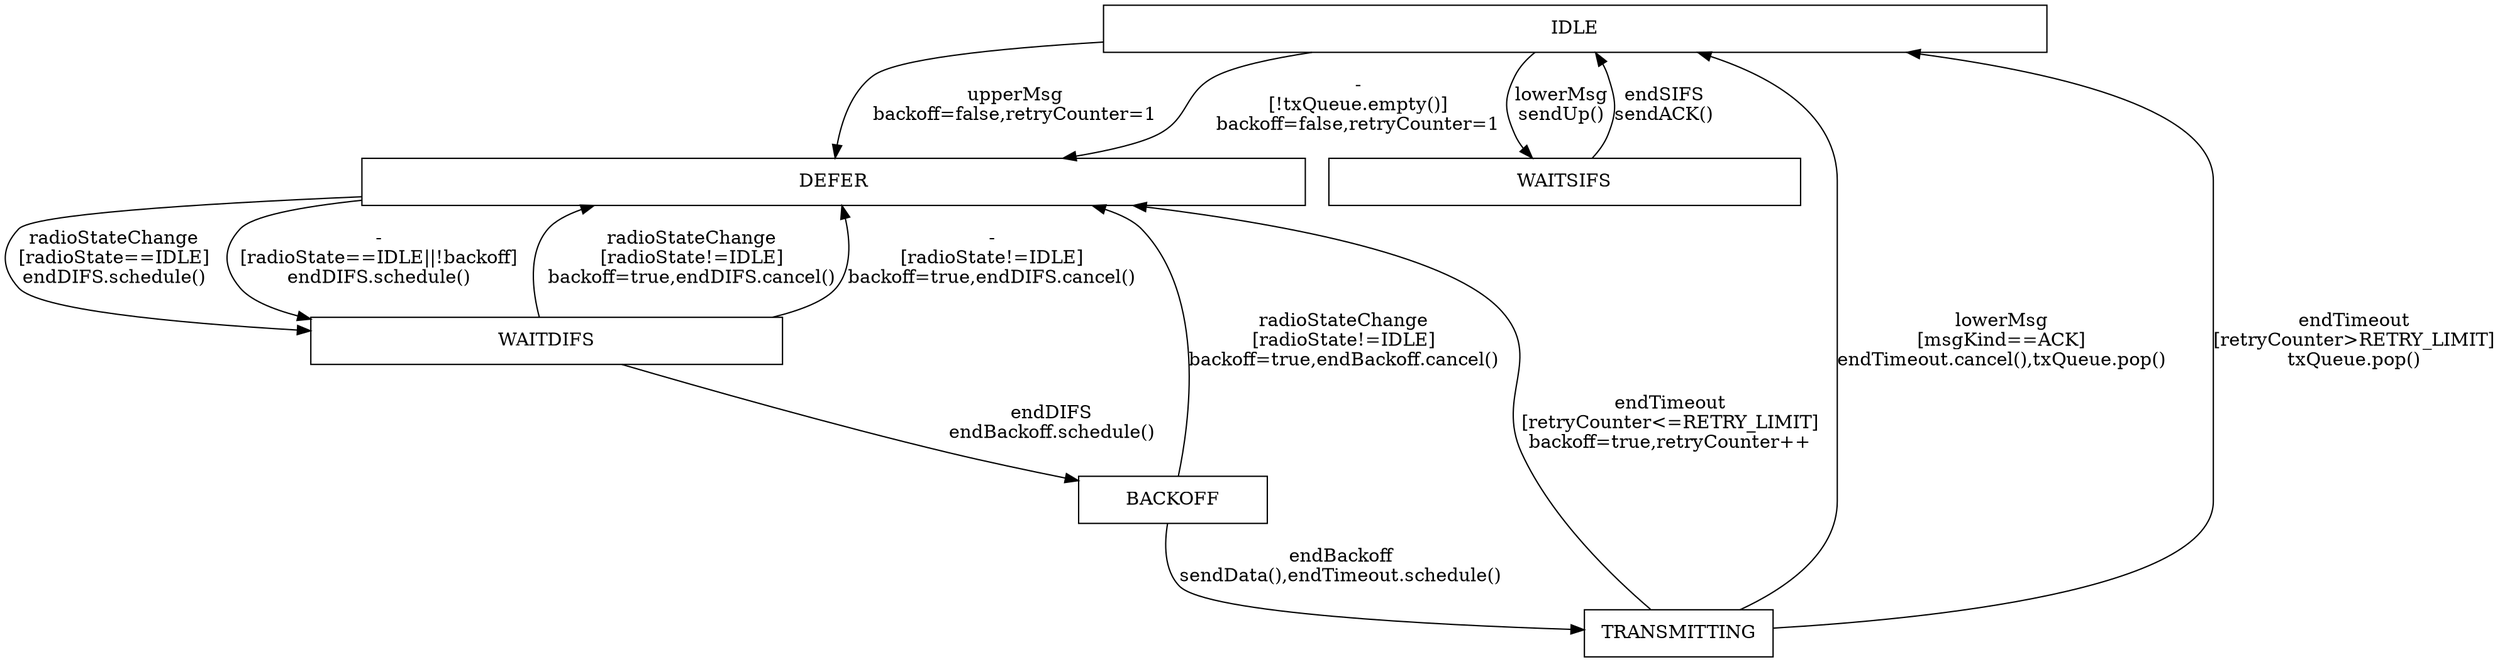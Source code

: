 digraph g {
   IDLE         [shape=box,width=10];
   DEFER        [shape=box,width=10];
   WAITDIFS     [shape=box,width=5];
   BACKOFF      [shape=box,width=2];
   TRANSMITTING [shape=box,width=2];
   WAITSIFS     [shape=box,width=5];

   IDLE -> DEFER           [label="upperMsg\nbackoff=false,retryCounter=1"];
   IDLE -> DEFER           [label="-\n[!txQueue.empty()]\nbackoff=false,retryCounter=1"];
   IDLE -> WAITSIFS        [label="lowerMsg\nsendUp()"];
   DEFER -> WAITDIFS       [label="radioStateChange\n[radioState==IDLE]\nendDIFS.schedule()"];
   DEFER -> WAITDIFS       [label="-\n[radioState==IDLE||!backoff]\nendDIFS.schedule()"];
   WAITDIFS -> DEFER       [label="radioStateChange\n[radioState!=IDLE]\nbackoff=true,endDIFS.cancel()"]
   WAITDIFS -> DEFER       [label="-\n[radioState!=IDLE]\nbackoff=true,endDIFS.cancel()"]
   WAITDIFS -> BACKOFF     [label="endDIFS\nendBackoff.schedule()"]
   BACKOFF -> DEFER        [label="radioStateChange\n[radioState!=IDLE]\nbackoff=true,endBackoff.cancel()"]
   BACKOFF -> TRANSMITTING [label="endBackoff\nsendData(),endTimeout.schedule()"]
   TRANSMITTING -> IDLE    [label="lowerMsg\n[msgKind==ACK]\nendTimeout.cancel(),txQueue.pop()"]
   TRANSMITTING -> IDLE    [label="endTimeout\n[retryCounter>RETRY_LIMIT]\ntxQueue.pop()"]
   TRANSMITTING -> DEFER   [label="endTimeout\n[retryCounter<=RETRY_LIMIT]\nbackoff=true,retryCounter++"]
   WAITSIFS -> IDLE        [label="endSIFS\nsendACK()"]
}